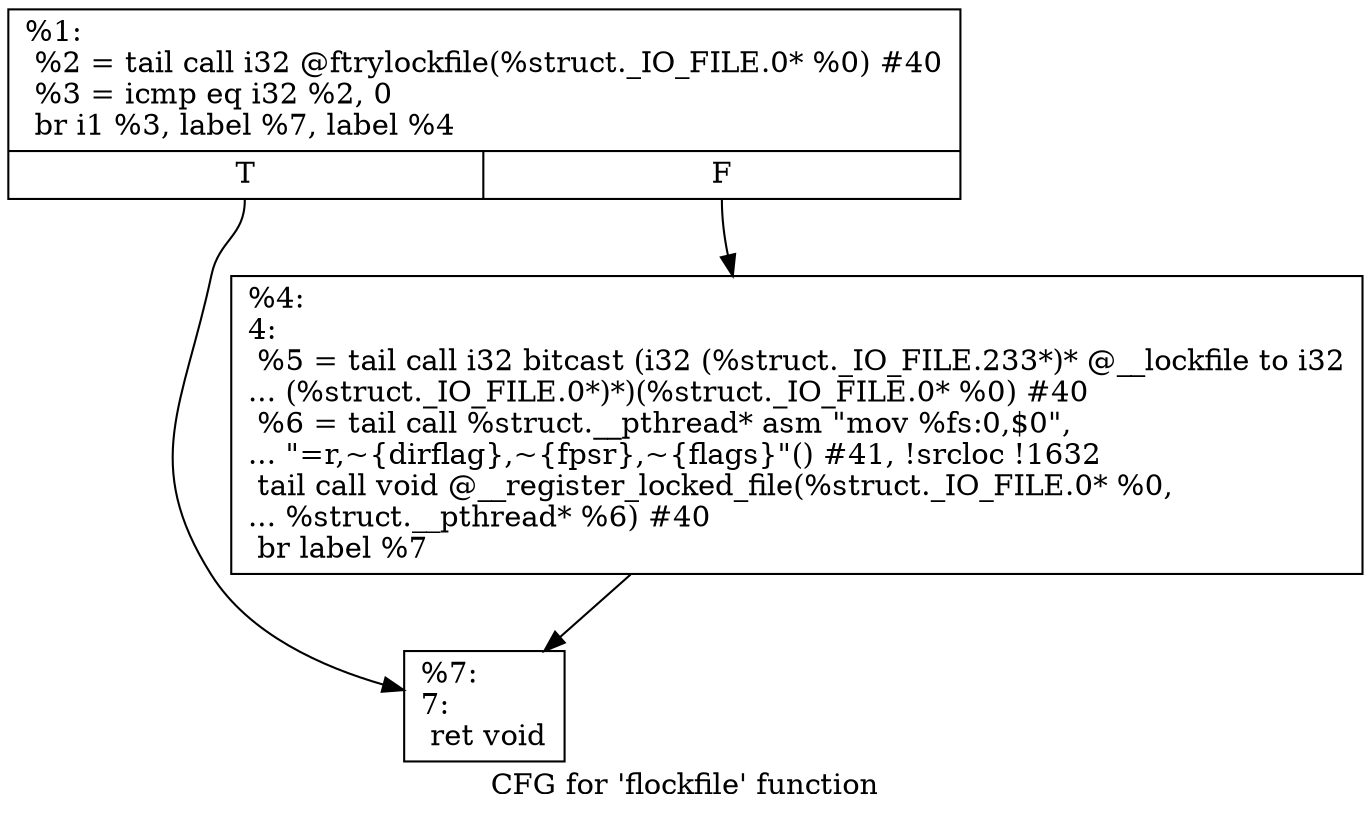 digraph "CFG for 'flockfile' function" {
	label="CFG for 'flockfile' function";

	Node0x1b77030 [shape=record,label="{%1:\l  %2 = tail call i32 @ftrylockfile(%struct._IO_FILE.0* %0) #40\l  %3 = icmp eq i32 %2, 0\l  br i1 %3, label %7, label %4\l|{<s0>T|<s1>F}}"];
	Node0x1b77030:s0 -> Node0x1b78ab0;
	Node0x1b77030:s1 -> Node0x1b78a60;
	Node0x1b78a60 [shape=record,label="{%4:\l4:                                                \l  %5 = tail call i32 bitcast (i32 (%struct._IO_FILE.233*)* @__lockfile to i32\l... (%struct._IO_FILE.0*)*)(%struct._IO_FILE.0* %0) #40\l  %6 = tail call %struct.__pthread* asm \"mov %fs:0,$0\",\l... \"=r,~\{dirflag\},~\{fpsr\},~\{flags\}\"() #41, !srcloc !1632\l  tail call void @__register_locked_file(%struct._IO_FILE.0* %0,\l... %struct.__pthread* %6) #40\l  br label %7\l}"];
	Node0x1b78a60 -> Node0x1b78ab0;
	Node0x1b78ab0 [shape=record,label="{%7:\l7:                                                \l  ret void\l}"];
}
